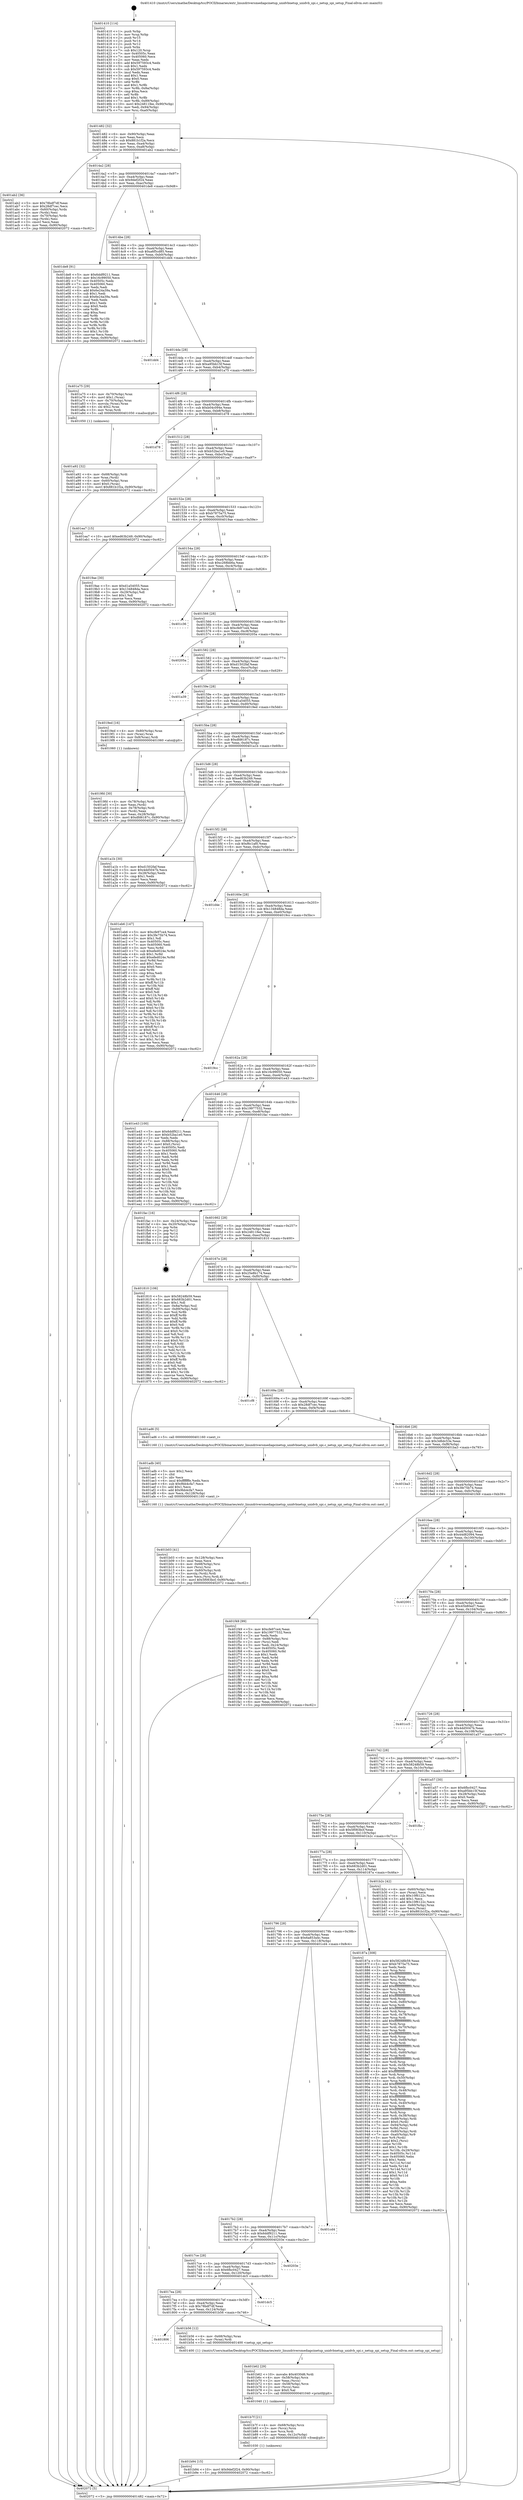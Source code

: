 digraph "0x401410" {
  label = "0x401410 (/mnt/c/Users/mathe/Desktop/tcc/POCII/binaries/extr_linuxdriversmediapcinetup_unidvbnetup_unidvb_spi.c_netup_spi_setup_Final-ollvm.out::main(0))"
  labelloc = "t"
  node[shape=record]

  Entry [label="",width=0.3,height=0.3,shape=circle,fillcolor=black,style=filled]
  "0x401482" [label="{
     0x401482 [32]\l
     | [instrs]\l
     &nbsp;&nbsp;0x401482 \<+6\>: mov -0x90(%rbp),%eax\l
     &nbsp;&nbsp;0x401488 \<+2\>: mov %eax,%ecx\l
     &nbsp;&nbsp;0x40148a \<+6\>: sub $0x881b1f2a,%ecx\l
     &nbsp;&nbsp;0x401490 \<+6\>: mov %eax,-0xa4(%rbp)\l
     &nbsp;&nbsp;0x401496 \<+6\>: mov %ecx,-0xa8(%rbp)\l
     &nbsp;&nbsp;0x40149c \<+6\>: je 0000000000401ab2 \<main+0x6a2\>\l
  }"]
  "0x401ab2" [label="{
     0x401ab2 [36]\l
     | [instrs]\l
     &nbsp;&nbsp;0x401ab2 \<+5\>: mov $0x78bdf7df,%eax\l
     &nbsp;&nbsp;0x401ab7 \<+5\>: mov $0x28df7cec,%ecx\l
     &nbsp;&nbsp;0x401abc \<+4\>: mov -0x60(%rbp),%rdx\l
     &nbsp;&nbsp;0x401ac0 \<+2\>: mov (%rdx),%esi\l
     &nbsp;&nbsp;0x401ac2 \<+4\>: mov -0x70(%rbp),%rdx\l
     &nbsp;&nbsp;0x401ac6 \<+2\>: cmp (%rdx),%esi\l
     &nbsp;&nbsp;0x401ac8 \<+3\>: cmovl %ecx,%eax\l
     &nbsp;&nbsp;0x401acb \<+6\>: mov %eax,-0x90(%rbp)\l
     &nbsp;&nbsp;0x401ad1 \<+5\>: jmp 0000000000402072 \<main+0xc62\>\l
  }"]
  "0x4014a2" [label="{
     0x4014a2 [28]\l
     | [instrs]\l
     &nbsp;&nbsp;0x4014a2 \<+5\>: jmp 00000000004014a7 \<main+0x97\>\l
     &nbsp;&nbsp;0x4014a7 \<+6\>: mov -0xa4(%rbp),%eax\l
     &nbsp;&nbsp;0x4014ad \<+5\>: sub $0x9def2f24,%eax\l
     &nbsp;&nbsp;0x4014b2 \<+6\>: mov %eax,-0xac(%rbp)\l
     &nbsp;&nbsp;0x4014b8 \<+6\>: je 0000000000401de8 \<main+0x9d8\>\l
  }"]
  Exit [label="",width=0.3,height=0.3,shape=circle,fillcolor=black,style=filled,peripheries=2]
  "0x401de8" [label="{
     0x401de8 [91]\l
     | [instrs]\l
     &nbsp;&nbsp;0x401de8 \<+5\>: mov $0x6ddf9211,%eax\l
     &nbsp;&nbsp;0x401ded \<+5\>: mov $0x16c99050,%ecx\l
     &nbsp;&nbsp;0x401df2 \<+7\>: mov 0x40505c,%edx\l
     &nbsp;&nbsp;0x401df9 \<+7\>: mov 0x405060,%esi\l
     &nbsp;&nbsp;0x401e00 \<+2\>: mov %edx,%edi\l
     &nbsp;&nbsp;0x401e02 \<+6\>: add $0x6e24a39a,%edi\l
     &nbsp;&nbsp;0x401e08 \<+3\>: sub $0x1,%edi\l
     &nbsp;&nbsp;0x401e0b \<+6\>: sub $0x6e24a39a,%edi\l
     &nbsp;&nbsp;0x401e11 \<+3\>: imul %edi,%edx\l
     &nbsp;&nbsp;0x401e14 \<+3\>: and $0x1,%edx\l
     &nbsp;&nbsp;0x401e17 \<+3\>: cmp $0x0,%edx\l
     &nbsp;&nbsp;0x401e1a \<+4\>: sete %r8b\l
     &nbsp;&nbsp;0x401e1e \<+3\>: cmp $0xa,%esi\l
     &nbsp;&nbsp;0x401e21 \<+4\>: setl %r9b\l
     &nbsp;&nbsp;0x401e25 \<+3\>: mov %r8b,%r10b\l
     &nbsp;&nbsp;0x401e28 \<+3\>: and %r9b,%r10b\l
     &nbsp;&nbsp;0x401e2b \<+3\>: xor %r9b,%r8b\l
     &nbsp;&nbsp;0x401e2e \<+3\>: or %r8b,%r10b\l
     &nbsp;&nbsp;0x401e31 \<+4\>: test $0x1,%r10b\l
     &nbsp;&nbsp;0x401e35 \<+3\>: cmovne %ecx,%eax\l
     &nbsp;&nbsp;0x401e38 \<+6\>: mov %eax,-0x90(%rbp)\l
     &nbsp;&nbsp;0x401e3e \<+5\>: jmp 0000000000402072 \<main+0xc62\>\l
  }"]
  "0x4014be" [label="{
     0x4014be [28]\l
     | [instrs]\l
     &nbsp;&nbsp;0x4014be \<+5\>: jmp 00000000004014c3 \<main+0xb3\>\l
     &nbsp;&nbsp;0x4014c3 \<+6\>: mov -0xa4(%rbp),%eax\l
     &nbsp;&nbsp;0x4014c9 \<+5\>: sub $0xa6f5cd85,%eax\l
     &nbsp;&nbsp;0x4014ce \<+6\>: mov %eax,-0xb0(%rbp)\l
     &nbsp;&nbsp;0x4014d4 \<+6\>: je 0000000000401dd4 \<main+0x9c4\>\l
  }"]
  "0x401b94" [label="{
     0x401b94 [15]\l
     | [instrs]\l
     &nbsp;&nbsp;0x401b94 \<+10\>: movl $0x9def2f24,-0x90(%rbp)\l
     &nbsp;&nbsp;0x401b9e \<+5\>: jmp 0000000000402072 \<main+0xc62\>\l
  }"]
  "0x401dd4" [label="{
     0x401dd4\l
  }", style=dashed]
  "0x4014da" [label="{
     0x4014da [28]\l
     | [instrs]\l
     &nbsp;&nbsp;0x4014da \<+5\>: jmp 00000000004014df \<main+0xcf\>\l
     &nbsp;&nbsp;0x4014df \<+6\>: mov -0xa4(%rbp),%eax\l
     &nbsp;&nbsp;0x4014e5 \<+5\>: sub $0xa95bb15f,%eax\l
     &nbsp;&nbsp;0x4014ea \<+6\>: mov %eax,-0xb4(%rbp)\l
     &nbsp;&nbsp;0x4014f0 \<+6\>: je 0000000000401a75 \<main+0x665\>\l
  }"]
  "0x401b7f" [label="{
     0x401b7f [21]\l
     | [instrs]\l
     &nbsp;&nbsp;0x401b7f \<+4\>: mov -0x68(%rbp),%rcx\l
     &nbsp;&nbsp;0x401b83 \<+3\>: mov (%rcx),%rcx\l
     &nbsp;&nbsp;0x401b86 \<+3\>: mov %rcx,%rdi\l
     &nbsp;&nbsp;0x401b89 \<+6\>: mov %eax,-0x12c(%rbp)\l
     &nbsp;&nbsp;0x401b8f \<+5\>: call 0000000000401030 \<free@plt\>\l
     | [calls]\l
     &nbsp;&nbsp;0x401030 \{1\} (unknown)\l
  }"]
  "0x401a75" [label="{
     0x401a75 [29]\l
     | [instrs]\l
     &nbsp;&nbsp;0x401a75 \<+4\>: mov -0x70(%rbp),%rax\l
     &nbsp;&nbsp;0x401a79 \<+6\>: movl $0x1,(%rax)\l
     &nbsp;&nbsp;0x401a7f \<+4\>: mov -0x70(%rbp),%rax\l
     &nbsp;&nbsp;0x401a83 \<+3\>: movslq (%rax),%rax\l
     &nbsp;&nbsp;0x401a86 \<+4\>: shl $0x2,%rax\l
     &nbsp;&nbsp;0x401a8a \<+3\>: mov %rax,%rdi\l
     &nbsp;&nbsp;0x401a8d \<+5\>: call 0000000000401050 \<malloc@plt\>\l
     | [calls]\l
     &nbsp;&nbsp;0x401050 \{1\} (unknown)\l
  }"]
  "0x4014f6" [label="{
     0x4014f6 [28]\l
     | [instrs]\l
     &nbsp;&nbsp;0x4014f6 \<+5\>: jmp 00000000004014fb \<main+0xeb\>\l
     &nbsp;&nbsp;0x4014fb \<+6\>: mov -0xa4(%rbp),%eax\l
     &nbsp;&nbsp;0x401501 \<+5\>: sub $0xb04c094e,%eax\l
     &nbsp;&nbsp;0x401506 \<+6\>: mov %eax,-0xb8(%rbp)\l
     &nbsp;&nbsp;0x40150c \<+6\>: je 0000000000401d78 \<main+0x968\>\l
  }"]
  "0x401b62" [label="{
     0x401b62 [29]\l
     | [instrs]\l
     &nbsp;&nbsp;0x401b62 \<+10\>: movabs $0x4030d6,%rdi\l
     &nbsp;&nbsp;0x401b6c \<+4\>: mov -0x58(%rbp),%rcx\l
     &nbsp;&nbsp;0x401b70 \<+2\>: mov %eax,(%rcx)\l
     &nbsp;&nbsp;0x401b72 \<+4\>: mov -0x58(%rbp),%rcx\l
     &nbsp;&nbsp;0x401b76 \<+2\>: mov (%rcx),%esi\l
     &nbsp;&nbsp;0x401b78 \<+2\>: mov $0x0,%al\l
     &nbsp;&nbsp;0x401b7a \<+5\>: call 0000000000401040 \<printf@plt\>\l
     | [calls]\l
     &nbsp;&nbsp;0x401040 \{1\} (unknown)\l
  }"]
  "0x401d78" [label="{
     0x401d78\l
  }", style=dashed]
  "0x401512" [label="{
     0x401512 [28]\l
     | [instrs]\l
     &nbsp;&nbsp;0x401512 \<+5\>: jmp 0000000000401517 \<main+0x107\>\l
     &nbsp;&nbsp;0x401517 \<+6\>: mov -0xa4(%rbp),%eax\l
     &nbsp;&nbsp;0x40151d \<+5\>: sub $0xb52ba1e0,%eax\l
     &nbsp;&nbsp;0x401522 \<+6\>: mov %eax,-0xbc(%rbp)\l
     &nbsp;&nbsp;0x401528 \<+6\>: je 0000000000401ea7 \<main+0xa97\>\l
  }"]
  "0x401806" [label="{
     0x401806\l
  }", style=dashed]
  "0x401ea7" [label="{
     0x401ea7 [15]\l
     | [instrs]\l
     &nbsp;&nbsp;0x401ea7 \<+10\>: movl $0xed63b249,-0x90(%rbp)\l
     &nbsp;&nbsp;0x401eb1 \<+5\>: jmp 0000000000402072 \<main+0xc62\>\l
  }"]
  "0x40152e" [label="{
     0x40152e [28]\l
     | [instrs]\l
     &nbsp;&nbsp;0x40152e \<+5\>: jmp 0000000000401533 \<main+0x123\>\l
     &nbsp;&nbsp;0x401533 \<+6\>: mov -0xa4(%rbp),%eax\l
     &nbsp;&nbsp;0x401539 \<+5\>: sub $0xb7875a75,%eax\l
     &nbsp;&nbsp;0x40153e \<+6\>: mov %eax,-0xc0(%rbp)\l
     &nbsp;&nbsp;0x401544 \<+6\>: je 00000000004019ae \<main+0x59e\>\l
  }"]
  "0x401b56" [label="{
     0x401b56 [12]\l
     | [instrs]\l
     &nbsp;&nbsp;0x401b56 \<+4\>: mov -0x68(%rbp),%rax\l
     &nbsp;&nbsp;0x401b5a \<+3\>: mov (%rax),%rdi\l
     &nbsp;&nbsp;0x401b5d \<+5\>: call 0000000000401400 \<netup_spi_setup\>\l
     | [calls]\l
     &nbsp;&nbsp;0x401400 \{1\} (/mnt/c/Users/mathe/Desktop/tcc/POCII/binaries/extr_linuxdriversmediapcinetup_unidvbnetup_unidvb_spi.c_netup_spi_setup_Final-ollvm.out::netup_spi_setup)\l
  }"]
  "0x4019ae" [label="{
     0x4019ae [30]\l
     | [instrs]\l
     &nbsp;&nbsp;0x4019ae \<+5\>: mov $0xd1a54055,%eax\l
     &nbsp;&nbsp;0x4019b3 \<+5\>: mov $0x134848da,%ecx\l
     &nbsp;&nbsp;0x4019b8 \<+3\>: mov -0x29(%rbp),%dl\l
     &nbsp;&nbsp;0x4019bb \<+3\>: test $0x1,%dl\l
     &nbsp;&nbsp;0x4019be \<+3\>: cmovne %ecx,%eax\l
     &nbsp;&nbsp;0x4019c1 \<+6\>: mov %eax,-0x90(%rbp)\l
     &nbsp;&nbsp;0x4019c7 \<+5\>: jmp 0000000000402072 \<main+0xc62\>\l
  }"]
  "0x40154a" [label="{
     0x40154a [28]\l
     | [instrs]\l
     &nbsp;&nbsp;0x40154a \<+5\>: jmp 000000000040154f \<main+0x13f\>\l
     &nbsp;&nbsp;0x40154f \<+6\>: mov -0xa4(%rbp),%eax\l
     &nbsp;&nbsp;0x401555 \<+5\>: sub $0xc268bb6a,%eax\l
     &nbsp;&nbsp;0x40155a \<+6\>: mov %eax,-0xc4(%rbp)\l
     &nbsp;&nbsp;0x401560 \<+6\>: je 0000000000401c36 \<main+0x826\>\l
  }"]
  "0x4017ea" [label="{
     0x4017ea [28]\l
     | [instrs]\l
     &nbsp;&nbsp;0x4017ea \<+5\>: jmp 00000000004017ef \<main+0x3df\>\l
     &nbsp;&nbsp;0x4017ef \<+6\>: mov -0xa4(%rbp),%eax\l
     &nbsp;&nbsp;0x4017f5 \<+5\>: sub $0x78bdf7df,%eax\l
     &nbsp;&nbsp;0x4017fa \<+6\>: mov %eax,-0x124(%rbp)\l
     &nbsp;&nbsp;0x401800 \<+6\>: je 0000000000401b56 \<main+0x746\>\l
  }"]
  "0x401c36" [label="{
     0x401c36\l
  }", style=dashed]
  "0x401566" [label="{
     0x401566 [28]\l
     | [instrs]\l
     &nbsp;&nbsp;0x401566 \<+5\>: jmp 000000000040156b \<main+0x15b\>\l
     &nbsp;&nbsp;0x40156b \<+6\>: mov -0xa4(%rbp),%eax\l
     &nbsp;&nbsp;0x401571 \<+5\>: sub $0xcfe97ce4,%eax\l
     &nbsp;&nbsp;0x401576 \<+6\>: mov %eax,-0xc8(%rbp)\l
     &nbsp;&nbsp;0x40157c \<+6\>: je 000000000040205a \<main+0xc4a\>\l
  }"]
  "0x401dc5" [label="{
     0x401dc5\l
  }", style=dashed]
  "0x40205a" [label="{
     0x40205a\l
  }", style=dashed]
  "0x401582" [label="{
     0x401582 [28]\l
     | [instrs]\l
     &nbsp;&nbsp;0x401582 \<+5\>: jmp 0000000000401587 \<main+0x177\>\l
     &nbsp;&nbsp;0x401587 \<+6\>: mov -0xa4(%rbp),%eax\l
     &nbsp;&nbsp;0x40158d \<+5\>: sub $0xd1502faf,%eax\l
     &nbsp;&nbsp;0x401592 \<+6\>: mov %eax,-0xcc(%rbp)\l
     &nbsp;&nbsp;0x401598 \<+6\>: je 0000000000401a39 \<main+0x629\>\l
  }"]
  "0x4017ce" [label="{
     0x4017ce [28]\l
     | [instrs]\l
     &nbsp;&nbsp;0x4017ce \<+5\>: jmp 00000000004017d3 \<main+0x3c3\>\l
     &nbsp;&nbsp;0x4017d3 \<+6\>: mov -0xa4(%rbp),%eax\l
     &nbsp;&nbsp;0x4017d9 \<+5\>: sub $0x6fbc0427,%eax\l
     &nbsp;&nbsp;0x4017de \<+6\>: mov %eax,-0x120(%rbp)\l
     &nbsp;&nbsp;0x4017e4 \<+6\>: je 0000000000401dc5 \<main+0x9b5\>\l
  }"]
  "0x401a39" [label="{
     0x401a39\l
  }", style=dashed]
  "0x40159e" [label="{
     0x40159e [28]\l
     | [instrs]\l
     &nbsp;&nbsp;0x40159e \<+5\>: jmp 00000000004015a3 \<main+0x193\>\l
     &nbsp;&nbsp;0x4015a3 \<+6\>: mov -0xa4(%rbp),%eax\l
     &nbsp;&nbsp;0x4015a9 \<+5\>: sub $0xd1a54055,%eax\l
     &nbsp;&nbsp;0x4015ae \<+6\>: mov %eax,-0xd0(%rbp)\l
     &nbsp;&nbsp;0x4015b4 \<+6\>: je 00000000004019ed \<main+0x5dd\>\l
  }"]
  "0x40203e" [label="{
     0x40203e\l
  }", style=dashed]
  "0x4019ed" [label="{
     0x4019ed [16]\l
     | [instrs]\l
     &nbsp;&nbsp;0x4019ed \<+4\>: mov -0x80(%rbp),%rax\l
     &nbsp;&nbsp;0x4019f1 \<+3\>: mov (%rax),%rax\l
     &nbsp;&nbsp;0x4019f4 \<+4\>: mov 0x8(%rax),%rdi\l
     &nbsp;&nbsp;0x4019f8 \<+5\>: call 0000000000401060 \<atoi@plt\>\l
     | [calls]\l
     &nbsp;&nbsp;0x401060 \{1\} (unknown)\l
  }"]
  "0x4015ba" [label="{
     0x4015ba [28]\l
     | [instrs]\l
     &nbsp;&nbsp;0x4015ba \<+5\>: jmp 00000000004015bf \<main+0x1af\>\l
     &nbsp;&nbsp;0x4015bf \<+6\>: mov -0xa4(%rbp),%eax\l
     &nbsp;&nbsp;0x4015c5 \<+5\>: sub $0xdfd6187c,%eax\l
     &nbsp;&nbsp;0x4015ca \<+6\>: mov %eax,-0xd4(%rbp)\l
     &nbsp;&nbsp;0x4015d0 \<+6\>: je 0000000000401a1b \<main+0x60b\>\l
  }"]
  "0x4017b2" [label="{
     0x4017b2 [28]\l
     | [instrs]\l
     &nbsp;&nbsp;0x4017b2 \<+5\>: jmp 00000000004017b7 \<main+0x3a7\>\l
     &nbsp;&nbsp;0x4017b7 \<+6\>: mov -0xa4(%rbp),%eax\l
     &nbsp;&nbsp;0x4017bd \<+5\>: sub $0x6ddf9211,%eax\l
     &nbsp;&nbsp;0x4017c2 \<+6\>: mov %eax,-0x11c(%rbp)\l
     &nbsp;&nbsp;0x4017c8 \<+6\>: je 000000000040203e \<main+0xc2e\>\l
  }"]
  "0x401a1b" [label="{
     0x401a1b [30]\l
     | [instrs]\l
     &nbsp;&nbsp;0x401a1b \<+5\>: mov $0xd1502faf,%eax\l
     &nbsp;&nbsp;0x401a20 \<+5\>: mov $0x4dd5047b,%ecx\l
     &nbsp;&nbsp;0x401a25 \<+3\>: mov -0x28(%rbp),%edx\l
     &nbsp;&nbsp;0x401a28 \<+3\>: cmp $0x1,%edx\l
     &nbsp;&nbsp;0x401a2b \<+3\>: cmovl %ecx,%eax\l
     &nbsp;&nbsp;0x401a2e \<+6\>: mov %eax,-0x90(%rbp)\l
     &nbsp;&nbsp;0x401a34 \<+5\>: jmp 0000000000402072 \<main+0xc62\>\l
  }"]
  "0x4015d6" [label="{
     0x4015d6 [28]\l
     | [instrs]\l
     &nbsp;&nbsp;0x4015d6 \<+5\>: jmp 00000000004015db \<main+0x1cb\>\l
     &nbsp;&nbsp;0x4015db \<+6\>: mov -0xa4(%rbp),%eax\l
     &nbsp;&nbsp;0x4015e1 \<+5\>: sub $0xed63b249,%eax\l
     &nbsp;&nbsp;0x4015e6 \<+6\>: mov %eax,-0xd8(%rbp)\l
     &nbsp;&nbsp;0x4015ec \<+6\>: je 0000000000401eb6 \<main+0xaa6\>\l
  }"]
  "0x401cd4" [label="{
     0x401cd4\l
  }", style=dashed]
  "0x401eb6" [label="{
     0x401eb6 [147]\l
     | [instrs]\l
     &nbsp;&nbsp;0x401eb6 \<+5\>: mov $0xcfe97ce4,%eax\l
     &nbsp;&nbsp;0x401ebb \<+5\>: mov $0x3fe75b74,%ecx\l
     &nbsp;&nbsp;0x401ec0 \<+2\>: mov $0x1,%dl\l
     &nbsp;&nbsp;0x401ec2 \<+7\>: mov 0x40505c,%esi\l
     &nbsp;&nbsp;0x401ec9 \<+7\>: mov 0x405060,%edi\l
     &nbsp;&nbsp;0x401ed0 \<+3\>: mov %esi,%r8d\l
     &nbsp;&nbsp;0x401ed3 \<+7\>: sub $0xefed024e,%r8d\l
     &nbsp;&nbsp;0x401eda \<+4\>: sub $0x1,%r8d\l
     &nbsp;&nbsp;0x401ede \<+7\>: add $0xefed024e,%r8d\l
     &nbsp;&nbsp;0x401ee5 \<+4\>: imul %r8d,%esi\l
     &nbsp;&nbsp;0x401ee9 \<+3\>: and $0x1,%esi\l
     &nbsp;&nbsp;0x401eec \<+3\>: cmp $0x0,%esi\l
     &nbsp;&nbsp;0x401eef \<+4\>: sete %r9b\l
     &nbsp;&nbsp;0x401ef3 \<+3\>: cmp $0xa,%edi\l
     &nbsp;&nbsp;0x401ef6 \<+4\>: setl %r10b\l
     &nbsp;&nbsp;0x401efa \<+3\>: mov %r9b,%r11b\l
     &nbsp;&nbsp;0x401efd \<+4\>: xor $0xff,%r11b\l
     &nbsp;&nbsp;0x401f01 \<+3\>: mov %r10b,%bl\l
     &nbsp;&nbsp;0x401f04 \<+3\>: xor $0xff,%bl\l
     &nbsp;&nbsp;0x401f07 \<+3\>: xor $0x0,%dl\l
     &nbsp;&nbsp;0x401f0a \<+3\>: mov %r11b,%r14b\l
     &nbsp;&nbsp;0x401f0d \<+4\>: and $0x0,%r14b\l
     &nbsp;&nbsp;0x401f11 \<+3\>: and %dl,%r9b\l
     &nbsp;&nbsp;0x401f14 \<+3\>: mov %bl,%r15b\l
     &nbsp;&nbsp;0x401f17 \<+4\>: and $0x0,%r15b\l
     &nbsp;&nbsp;0x401f1b \<+3\>: and %dl,%r10b\l
     &nbsp;&nbsp;0x401f1e \<+3\>: or %r9b,%r14b\l
     &nbsp;&nbsp;0x401f21 \<+3\>: or %r10b,%r15b\l
     &nbsp;&nbsp;0x401f24 \<+3\>: xor %r15b,%r14b\l
     &nbsp;&nbsp;0x401f27 \<+3\>: or %bl,%r11b\l
     &nbsp;&nbsp;0x401f2a \<+4\>: xor $0xff,%r11b\l
     &nbsp;&nbsp;0x401f2e \<+3\>: or $0x0,%dl\l
     &nbsp;&nbsp;0x401f31 \<+3\>: and %dl,%r11b\l
     &nbsp;&nbsp;0x401f34 \<+3\>: or %r11b,%r14b\l
     &nbsp;&nbsp;0x401f37 \<+4\>: test $0x1,%r14b\l
     &nbsp;&nbsp;0x401f3b \<+3\>: cmovne %ecx,%eax\l
     &nbsp;&nbsp;0x401f3e \<+6\>: mov %eax,-0x90(%rbp)\l
     &nbsp;&nbsp;0x401f44 \<+5\>: jmp 0000000000402072 \<main+0xc62\>\l
  }"]
  "0x4015f2" [label="{
     0x4015f2 [28]\l
     | [instrs]\l
     &nbsp;&nbsp;0x4015f2 \<+5\>: jmp 00000000004015f7 \<main+0x1e7\>\l
     &nbsp;&nbsp;0x4015f7 \<+6\>: mov -0xa4(%rbp),%eax\l
     &nbsp;&nbsp;0x4015fd \<+5\>: sub $0xf6c1af0,%eax\l
     &nbsp;&nbsp;0x401602 \<+6\>: mov %eax,-0xdc(%rbp)\l
     &nbsp;&nbsp;0x401608 \<+6\>: je 0000000000401d4e \<main+0x93e\>\l
  }"]
  "0x401b03" [label="{
     0x401b03 [41]\l
     | [instrs]\l
     &nbsp;&nbsp;0x401b03 \<+6\>: mov -0x128(%rbp),%ecx\l
     &nbsp;&nbsp;0x401b09 \<+3\>: imul %eax,%ecx\l
     &nbsp;&nbsp;0x401b0c \<+4\>: mov -0x68(%rbp),%rsi\l
     &nbsp;&nbsp;0x401b10 \<+3\>: mov (%rsi),%rsi\l
     &nbsp;&nbsp;0x401b13 \<+4\>: mov -0x60(%rbp),%rdi\l
     &nbsp;&nbsp;0x401b17 \<+3\>: movslq (%rdi),%rdi\l
     &nbsp;&nbsp;0x401b1a \<+3\>: mov %ecx,(%rsi,%rdi,4)\l
     &nbsp;&nbsp;0x401b1d \<+10\>: movl $0x5f083bcf,-0x90(%rbp)\l
     &nbsp;&nbsp;0x401b27 \<+5\>: jmp 0000000000402072 \<main+0xc62\>\l
  }"]
  "0x401d4e" [label="{
     0x401d4e\l
  }", style=dashed]
  "0x40160e" [label="{
     0x40160e [28]\l
     | [instrs]\l
     &nbsp;&nbsp;0x40160e \<+5\>: jmp 0000000000401613 \<main+0x203\>\l
     &nbsp;&nbsp;0x401613 \<+6\>: mov -0xa4(%rbp),%eax\l
     &nbsp;&nbsp;0x401619 \<+5\>: sub $0x134848da,%eax\l
     &nbsp;&nbsp;0x40161e \<+6\>: mov %eax,-0xe0(%rbp)\l
     &nbsp;&nbsp;0x401624 \<+6\>: je 00000000004019cc \<main+0x5bc\>\l
  }"]
  "0x401adb" [label="{
     0x401adb [40]\l
     | [instrs]\l
     &nbsp;&nbsp;0x401adb \<+5\>: mov $0x2,%ecx\l
     &nbsp;&nbsp;0x401ae0 \<+1\>: cltd\l
     &nbsp;&nbsp;0x401ae1 \<+2\>: idiv %ecx\l
     &nbsp;&nbsp;0x401ae3 \<+6\>: imul $0xfffffffe,%edx,%ecx\l
     &nbsp;&nbsp;0x401ae9 \<+6\>: sub $0x9bb4cfa7,%ecx\l
     &nbsp;&nbsp;0x401aef \<+3\>: add $0x1,%ecx\l
     &nbsp;&nbsp;0x401af2 \<+6\>: add $0x9bb4cfa7,%ecx\l
     &nbsp;&nbsp;0x401af8 \<+6\>: mov %ecx,-0x128(%rbp)\l
     &nbsp;&nbsp;0x401afe \<+5\>: call 0000000000401160 \<next_i\>\l
     | [calls]\l
     &nbsp;&nbsp;0x401160 \{1\} (/mnt/c/Users/mathe/Desktop/tcc/POCII/binaries/extr_linuxdriversmediapcinetup_unidvbnetup_unidvb_spi.c_netup_spi_setup_Final-ollvm.out::next_i)\l
  }"]
  "0x4019cc" [label="{
     0x4019cc\l
  }", style=dashed]
  "0x40162a" [label="{
     0x40162a [28]\l
     | [instrs]\l
     &nbsp;&nbsp;0x40162a \<+5\>: jmp 000000000040162f \<main+0x21f\>\l
     &nbsp;&nbsp;0x40162f \<+6\>: mov -0xa4(%rbp),%eax\l
     &nbsp;&nbsp;0x401635 \<+5\>: sub $0x16c99050,%eax\l
     &nbsp;&nbsp;0x40163a \<+6\>: mov %eax,-0xe4(%rbp)\l
     &nbsp;&nbsp;0x401640 \<+6\>: je 0000000000401e43 \<main+0xa33\>\l
  }"]
  "0x401a92" [label="{
     0x401a92 [32]\l
     | [instrs]\l
     &nbsp;&nbsp;0x401a92 \<+4\>: mov -0x68(%rbp),%rdi\l
     &nbsp;&nbsp;0x401a96 \<+3\>: mov %rax,(%rdi)\l
     &nbsp;&nbsp;0x401a99 \<+4\>: mov -0x60(%rbp),%rax\l
     &nbsp;&nbsp;0x401a9d \<+6\>: movl $0x0,(%rax)\l
     &nbsp;&nbsp;0x401aa3 \<+10\>: movl $0x881b1f2a,-0x90(%rbp)\l
     &nbsp;&nbsp;0x401aad \<+5\>: jmp 0000000000402072 \<main+0xc62\>\l
  }"]
  "0x401e43" [label="{
     0x401e43 [100]\l
     | [instrs]\l
     &nbsp;&nbsp;0x401e43 \<+5\>: mov $0x6ddf9211,%eax\l
     &nbsp;&nbsp;0x401e48 \<+5\>: mov $0xb52ba1e0,%ecx\l
     &nbsp;&nbsp;0x401e4d \<+2\>: xor %edx,%edx\l
     &nbsp;&nbsp;0x401e4f \<+7\>: mov -0x88(%rbp),%rsi\l
     &nbsp;&nbsp;0x401e56 \<+6\>: movl $0x0,(%rsi)\l
     &nbsp;&nbsp;0x401e5c \<+7\>: mov 0x40505c,%edi\l
     &nbsp;&nbsp;0x401e63 \<+8\>: mov 0x405060,%r8d\l
     &nbsp;&nbsp;0x401e6b \<+3\>: sub $0x1,%edx\l
     &nbsp;&nbsp;0x401e6e \<+3\>: mov %edi,%r9d\l
     &nbsp;&nbsp;0x401e71 \<+3\>: add %edx,%r9d\l
     &nbsp;&nbsp;0x401e74 \<+4\>: imul %r9d,%edi\l
     &nbsp;&nbsp;0x401e78 \<+3\>: and $0x1,%edi\l
     &nbsp;&nbsp;0x401e7b \<+3\>: cmp $0x0,%edi\l
     &nbsp;&nbsp;0x401e7e \<+4\>: sete %r10b\l
     &nbsp;&nbsp;0x401e82 \<+4\>: cmp $0xa,%r8d\l
     &nbsp;&nbsp;0x401e86 \<+4\>: setl %r11b\l
     &nbsp;&nbsp;0x401e8a \<+3\>: mov %r10b,%bl\l
     &nbsp;&nbsp;0x401e8d \<+3\>: and %r11b,%bl\l
     &nbsp;&nbsp;0x401e90 \<+3\>: xor %r11b,%r10b\l
     &nbsp;&nbsp;0x401e93 \<+3\>: or %r10b,%bl\l
     &nbsp;&nbsp;0x401e96 \<+3\>: test $0x1,%bl\l
     &nbsp;&nbsp;0x401e99 \<+3\>: cmovne %ecx,%eax\l
     &nbsp;&nbsp;0x401e9c \<+6\>: mov %eax,-0x90(%rbp)\l
     &nbsp;&nbsp;0x401ea2 \<+5\>: jmp 0000000000402072 \<main+0xc62\>\l
  }"]
  "0x401646" [label="{
     0x401646 [28]\l
     | [instrs]\l
     &nbsp;&nbsp;0x401646 \<+5\>: jmp 000000000040164b \<main+0x23b\>\l
     &nbsp;&nbsp;0x40164b \<+6\>: mov -0xa4(%rbp),%eax\l
     &nbsp;&nbsp;0x401651 \<+5\>: sub $0x19977532,%eax\l
     &nbsp;&nbsp;0x401656 \<+6\>: mov %eax,-0xe8(%rbp)\l
     &nbsp;&nbsp;0x40165c \<+6\>: je 0000000000401fac \<main+0xb9c\>\l
  }"]
  "0x4019fd" [label="{
     0x4019fd [30]\l
     | [instrs]\l
     &nbsp;&nbsp;0x4019fd \<+4\>: mov -0x78(%rbp),%rdi\l
     &nbsp;&nbsp;0x401a01 \<+2\>: mov %eax,(%rdi)\l
     &nbsp;&nbsp;0x401a03 \<+4\>: mov -0x78(%rbp),%rdi\l
     &nbsp;&nbsp;0x401a07 \<+2\>: mov (%rdi),%eax\l
     &nbsp;&nbsp;0x401a09 \<+3\>: mov %eax,-0x28(%rbp)\l
     &nbsp;&nbsp;0x401a0c \<+10\>: movl $0xdfd6187c,-0x90(%rbp)\l
     &nbsp;&nbsp;0x401a16 \<+5\>: jmp 0000000000402072 \<main+0xc62\>\l
  }"]
  "0x401fac" [label="{
     0x401fac [16]\l
     | [instrs]\l
     &nbsp;&nbsp;0x401fac \<+3\>: mov -0x24(%rbp),%eax\l
     &nbsp;&nbsp;0x401faf \<+4\>: lea -0x20(%rbp),%rsp\l
     &nbsp;&nbsp;0x401fb3 \<+1\>: pop %rbx\l
     &nbsp;&nbsp;0x401fb4 \<+2\>: pop %r12\l
     &nbsp;&nbsp;0x401fb6 \<+2\>: pop %r14\l
     &nbsp;&nbsp;0x401fb8 \<+2\>: pop %r15\l
     &nbsp;&nbsp;0x401fba \<+1\>: pop %rbp\l
     &nbsp;&nbsp;0x401fbb \<+1\>: ret\l
  }"]
  "0x401662" [label="{
     0x401662 [28]\l
     | [instrs]\l
     &nbsp;&nbsp;0x401662 \<+5\>: jmp 0000000000401667 \<main+0x257\>\l
     &nbsp;&nbsp;0x401667 \<+6\>: mov -0xa4(%rbp),%eax\l
     &nbsp;&nbsp;0x40166d \<+5\>: sub $0x24811fee,%eax\l
     &nbsp;&nbsp;0x401672 \<+6\>: mov %eax,-0xec(%rbp)\l
     &nbsp;&nbsp;0x401678 \<+6\>: je 0000000000401810 \<main+0x400\>\l
  }"]
  "0x401796" [label="{
     0x401796 [28]\l
     | [instrs]\l
     &nbsp;&nbsp;0x401796 \<+5\>: jmp 000000000040179b \<main+0x38b\>\l
     &nbsp;&nbsp;0x40179b \<+6\>: mov -0xa4(%rbp),%eax\l
     &nbsp;&nbsp;0x4017a1 \<+5\>: sub $0x6a853a4c,%eax\l
     &nbsp;&nbsp;0x4017a6 \<+6\>: mov %eax,-0x118(%rbp)\l
     &nbsp;&nbsp;0x4017ac \<+6\>: je 0000000000401cd4 \<main+0x8c4\>\l
  }"]
  "0x401810" [label="{
     0x401810 [106]\l
     | [instrs]\l
     &nbsp;&nbsp;0x401810 \<+5\>: mov $0x58248b59,%eax\l
     &nbsp;&nbsp;0x401815 \<+5\>: mov $0x683b2d01,%ecx\l
     &nbsp;&nbsp;0x40181a \<+2\>: mov $0x1,%dl\l
     &nbsp;&nbsp;0x40181c \<+7\>: mov -0x8a(%rbp),%sil\l
     &nbsp;&nbsp;0x401823 \<+7\>: mov -0x89(%rbp),%dil\l
     &nbsp;&nbsp;0x40182a \<+3\>: mov %sil,%r8b\l
     &nbsp;&nbsp;0x40182d \<+4\>: xor $0xff,%r8b\l
     &nbsp;&nbsp;0x401831 \<+3\>: mov %dil,%r9b\l
     &nbsp;&nbsp;0x401834 \<+4\>: xor $0xff,%r9b\l
     &nbsp;&nbsp;0x401838 \<+3\>: xor $0x0,%dl\l
     &nbsp;&nbsp;0x40183b \<+3\>: mov %r8b,%r10b\l
     &nbsp;&nbsp;0x40183e \<+4\>: and $0x0,%r10b\l
     &nbsp;&nbsp;0x401842 \<+3\>: and %dl,%sil\l
     &nbsp;&nbsp;0x401845 \<+3\>: mov %r9b,%r11b\l
     &nbsp;&nbsp;0x401848 \<+4\>: and $0x0,%r11b\l
     &nbsp;&nbsp;0x40184c \<+3\>: and %dl,%dil\l
     &nbsp;&nbsp;0x40184f \<+3\>: or %sil,%r10b\l
     &nbsp;&nbsp;0x401852 \<+3\>: or %dil,%r11b\l
     &nbsp;&nbsp;0x401855 \<+3\>: xor %r11b,%r10b\l
     &nbsp;&nbsp;0x401858 \<+3\>: or %r9b,%r8b\l
     &nbsp;&nbsp;0x40185b \<+4\>: xor $0xff,%r8b\l
     &nbsp;&nbsp;0x40185f \<+3\>: or $0x0,%dl\l
     &nbsp;&nbsp;0x401862 \<+3\>: and %dl,%r8b\l
     &nbsp;&nbsp;0x401865 \<+3\>: or %r8b,%r10b\l
     &nbsp;&nbsp;0x401868 \<+4\>: test $0x1,%r10b\l
     &nbsp;&nbsp;0x40186c \<+3\>: cmovne %ecx,%eax\l
     &nbsp;&nbsp;0x40186f \<+6\>: mov %eax,-0x90(%rbp)\l
     &nbsp;&nbsp;0x401875 \<+5\>: jmp 0000000000402072 \<main+0xc62\>\l
  }"]
  "0x40167e" [label="{
     0x40167e [28]\l
     | [instrs]\l
     &nbsp;&nbsp;0x40167e \<+5\>: jmp 0000000000401683 \<main+0x273\>\l
     &nbsp;&nbsp;0x401683 \<+6\>: mov -0xa4(%rbp),%eax\l
     &nbsp;&nbsp;0x401689 \<+5\>: sub $0x25e8b174,%eax\l
     &nbsp;&nbsp;0x40168e \<+6\>: mov %eax,-0xf0(%rbp)\l
     &nbsp;&nbsp;0x401694 \<+6\>: je 0000000000401cf8 \<main+0x8e8\>\l
  }"]
  "0x402072" [label="{
     0x402072 [5]\l
     | [instrs]\l
     &nbsp;&nbsp;0x402072 \<+5\>: jmp 0000000000401482 \<main+0x72\>\l
  }"]
  "0x401410" [label="{
     0x401410 [114]\l
     | [instrs]\l
     &nbsp;&nbsp;0x401410 \<+1\>: push %rbp\l
     &nbsp;&nbsp;0x401411 \<+3\>: mov %rsp,%rbp\l
     &nbsp;&nbsp;0x401414 \<+2\>: push %r15\l
     &nbsp;&nbsp;0x401416 \<+2\>: push %r14\l
     &nbsp;&nbsp;0x401418 \<+2\>: push %r12\l
     &nbsp;&nbsp;0x40141a \<+1\>: push %rbx\l
     &nbsp;&nbsp;0x40141b \<+7\>: sub $0x120,%rsp\l
     &nbsp;&nbsp;0x401422 \<+7\>: mov 0x40505c,%eax\l
     &nbsp;&nbsp;0x401429 \<+7\>: mov 0x405060,%ecx\l
     &nbsp;&nbsp;0x401430 \<+2\>: mov %eax,%edx\l
     &nbsp;&nbsp;0x401432 \<+6\>: add $0x597593c4,%edx\l
     &nbsp;&nbsp;0x401438 \<+3\>: sub $0x1,%edx\l
     &nbsp;&nbsp;0x40143b \<+6\>: sub $0x597593c4,%edx\l
     &nbsp;&nbsp;0x401441 \<+3\>: imul %edx,%eax\l
     &nbsp;&nbsp;0x401444 \<+3\>: and $0x1,%eax\l
     &nbsp;&nbsp;0x401447 \<+3\>: cmp $0x0,%eax\l
     &nbsp;&nbsp;0x40144a \<+4\>: sete %r8b\l
     &nbsp;&nbsp;0x40144e \<+4\>: and $0x1,%r8b\l
     &nbsp;&nbsp;0x401452 \<+7\>: mov %r8b,-0x8a(%rbp)\l
     &nbsp;&nbsp;0x401459 \<+3\>: cmp $0xa,%ecx\l
     &nbsp;&nbsp;0x40145c \<+4\>: setl %r8b\l
     &nbsp;&nbsp;0x401460 \<+4\>: and $0x1,%r8b\l
     &nbsp;&nbsp;0x401464 \<+7\>: mov %r8b,-0x89(%rbp)\l
     &nbsp;&nbsp;0x40146b \<+10\>: movl $0x24811fee,-0x90(%rbp)\l
     &nbsp;&nbsp;0x401475 \<+6\>: mov %edi,-0x94(%rbp)\l
     &nbsp;&nbsp;0x40147b \<+7\>: mov %rsi,-0xa0(%rbp)\l
  }"]
  "0x40187a" [label="{
     0x40187a [308]\l
     | [instrs]\l
     &nbsp;&nbsp;0x40187a \<+5\>: mov $0x58248b59,%eax\l
     &nbsp;&nbsp;0x40187f \<+5\>: mov $0xb7875a75,%ecx\l
     &nbsp;&nbsp;0x401884 \<+2\>: xor %edx,%edx\l
     &nbsp;&nbsp;0x401886 \<+3\>: mov %rsp,%rsi\l
     &nbsp;&nbsp;0x401889 \<+4\>: add $0xfffffffffffffff0,%rsi\l
     &nbsp;&nbsp;0x40188d \<+3\>: mov %rsi,%rsp\l
     &nbsp;&nbsp;0x401890 \<+7\>: mov %rsi,-0x88(%rbp)\l
     &nbsp;&nbsp;0x401897 \<+3\>: mov %rsp,%rsi\l
     &nbsp;&nbsp;0x40189a \<+4\>: add $0xfffffffffffffff0,%rsi\l
     &nbsp;&nbsp;0x40189e \<+3\>: mov %rsi,%rsp\l
     &nbsp;&nbsp;0x4018a1 \<+3\>: mov %rsp,%rdi\l
     &nbsp;&nbsp;0x4018a4 \<+4\>: add $0xfffffffffffffff0,%rdi\l
     &nbsp;&nbsp;0x4018a8 \<+3\>: mov %rdi,%rsp\l
     &nbsp;&nbsp;0x4018ab \<+4\>: mov %rdi,-0x80(%rbp)\l
     &nbsp;&nbsp;0x4018af \<+3\>: mov %rsp,%rdi\l
     &nbsp;&nbsp;0x4018b2 \<+4\>: add $0xfffffffffffffff0,%rdi\l
     &nbsp;&nbsp;0x4018b6 \<+3\>: mov %rdi,%rsp\l
     &nbsp;&nbsp;0x4018b9 \<+4\>: mov %rdi,-0x78(%rbp)\l
     &nbsp;&nbsp;0x4018bd \<+3\>: mov %rsp,%rdi\l
     &nbsp;&nbsp;0x4018c0 \<+4\>: add $0xfffffffffffffff0,%rdi\l
     &nbsp;&nbsp;0x4018c4 \<+3\>: mov %rdi,%rsp\l
     &nbsp;&nbsp;0x4018c7 \<+4\>: mov %rdi,-0x70(%rbp)\l
     &nbsp;&nbsp;0x4018cb \<+3\>: mov %rsp,%rdi\l
     &nbsp;&nbsp;0x4018ce \<+4\>: add $0xfffffffffffffff0,%rdi\l
     &nbsp;&nbsp;0x4018d2 \<+3\>: mov %rdi,%rsp\l
     &nbsp;&nbsp;0x4018d5 \<+4\>: mov %rdi,-0x68(%rbp)\l
     &nbsp;&nbsp;0x4018d9 \<+3\>: mov %rsp,%rdi\l
     &nbsp;&nbsp;0x4018dc \<+4\>: add $0xfffffffffffffff0,%rdi\l
     &nbsp;&nbsp;0x4018e0 \<+3\>: mov %rdi,%rsp\l
     &nbsp;&nbsp;0x4018e3 \<+4\>: mov %rdi,-0x60(%rbp)\l
     &nbsp;&nbsp;0x4018e7 \<+3\>: mov %rsp,%rdi\l
     &nbsp;&nbsp;0x4018ea \<+4\>: add $0xfffffffffffffff0,%rdi\l
     &nbsp;&nbsp;0x4018ee \<+3\>: mov %rdi,%rsp\l
     &nbsp;&nbsp;0x4018f1 \<+4\>: mov %rdi,-0x58(%rbp)\l
     &nbsp;&nbsp;0x4018f5 \<+3\>: mov %rsp,%rdi\l
     &nbsp;&nbsp;0x4018f8 \<+4\>: add $0xfffffffffffffff0,%rdi\l
     &nbsp;&nbsp;0x4018fc \<+3\>: mov %rdi,%rsp\l
     &nbsp;&nbsp;0x4018ff \<+4\>: mov %rdi,-0x50(%rbp)\l
     &nbsp;&nbsp;0x401903 \<+3\>: mov %rsp,%rdi\l
     &nbsp;&nbsp;0x401906 \<+4\>: add $0xfffffffffffffff0,%rdi\l
     &nbsp;&nbsp;0x40190a \<+3\>: mov %rdi,%rsp\l
     &nbsp;&nbsp;0x40190d \<+4\>: mov %rdi,-0x48(%rbp)\l
     &nbsp;&nbsp;0x401911 \<+3\>: mov %rsp,%rdi\l
     &nbsp;&nbsp;0x401914 \<+4\>: add $0xfffffffffffffff0,%rdi\l
     &nbsp;&nbsp;0x401918 \<+3\>: mov %rdi,%rsp\l
     &nbsp;&nbsp;0x40191b \<+4\>: mov %rdi,-0x40(%rbp)\l
     &nbsp;&nbsp;0x40191f \<+3\>: mov %rsp,%rdi\l
     &nbsp;&nbsp;0x401922 \<+4\>: add $0xfffffffffffffff0,%rdi\l
     &nbsp;&nbsp;0x401926 \<+3\>: mov %rdi,%rsp\l
     &nbsp;&nbsp;0x401929 \<+4\>: mov %rdi,-0x38(%rbp)\l
     &nbsp;&nbsp;0x40192d \<+7\>: mov -0x88(%rbp),%rdi\l
     &nbsp;&nbsp;0x401934 \<+6\>: movl $0x0,(%rdi)\l
     &nbsp;&nbsp;0x40193a \<+7\>: mov -0x94(%rbp),%r8d\l
     &nbsp;&nbsp;0x401941 \<+3\>: mov %r8d,(%rsi)\l
     &nbsp;&nbsp;0x401944 \<+4\>: mov -0x80(%rbp),%rdi\l
     &nbsp;&nbsp;0x401948 \<+7\>: mov -0xa0(%rbp),%r9\l
     &nbsp;&nbsp;0x40194f \<+3\>: mov %r9,(%rdi)\l
     &nbsp;&nbsp;0x401952 \<+3\>: cmpl $0x2,(%rsi)\l
     &nbsp;&nbsp;0x401955 \<+4\>: setne %r10b\l
     &nbsp;&nbsp;0x401959 \<+4\>: and $0x1,%r10b\l
     &nbsp;&nbsp;0x40195d \<+4\>: mov %r10b,-0x29(%rbp)\l
     &nbsp;&nbsp;0x401961 \<+8\>: mov 0x40505c,%r11d\l
     &nbsp;&nbsp;0x401969 \<+7\>: mov 0x405060,%ebx\l
     &nbsp;&nbsp;0x401970 \<+3\>: sub $0x1,%edx\l
     &nbsp;&nbsp;0x401973 \<+3\>: mov %r11d,%r14d\l
     &nbsp;&nbsp;0x401976 \<+3\>: add %edx,%r14d\l
     &nbsp;&nbsp;0x401979 \<+4\>: imul %r14d,%r11d\l
     &nbsp;&nbsp;0x40197d \<+4\>: and $0x1,%r11d\l
     &nbsp;&nbsp;0x401981 \<+4\>: cmp $0x0,%r11d\l
     &nbsp;&nbsp;0x401985 \<+4\>: sete %r10b\l
     &nbsp;&nbsp;0x401989 \<+3\>: cmp $0xa,%ebx\l
     &nbsp;&nbsp;0x40198c \<+4\>: setl %r15b\l
     &nbsp;&nbsp;0x401990 \<+3\>: mov %r10b,%r12b\l
     &nbsp;&nbsp;0x401993 \<+3\>: and %r15b,%r12b\l
     &nbsp;&nbsp;0x401996 \<+3\>: xor %r15b,%r10b\l
     &nbsp;&nbsp;0x401999 \<+3\>: or %r10b,%r12b\l
     &nbsp;&nbsp;0x40199c \<+4\>: test $0x1,%r12b\l
     &nbsp;&nbsp;0x4019a0 \<+3\>: cmovne %ecx,%eax\l
     &nbsp;&nbsp;0x4019a3 \<+6\>: mov %eax,-0x90(%rbp)\l
     &nbsp;&nbsp;0x4019a9 \<+5\>: jmp 0000000000402072 \<main+0xc62\>\l
  }"]
  "0x401cf8" [label="{
     0x401cf8\l
  }", style=dashed]
  "0x40169a" [label="{
     0x40169a [28]\l
     | [instrs]\l
     &nbsp;&nbsp;0x40169a \<+5\>: jmp 000000000040169f \<main+0x28f\>\l
     &nbsp;&nbsp;0x40169f \<+6\>: mov -0xa4(%rbp),%eax\l
     &nbsp;&nbsp;0x4016a5 \<+5\>: sub $0x28df7cec,%eax\l
     &nbsp;&nbsp;0x4016aa \<+6\>: mov %eax,-0xf4(%rbp)\l
     &nbsp;&nbsp;0x4016b0 \<+6\>: je 0000000000401ad6 \<main+0x6c6\>\l
  }"]
  "0x40177a" [label="{
     0x40177a [28]\l
     | [instrs]\l
     &nbsp;&nbsp;0x40177a \<+5\>: jmp 000000000040177f \<main+0x36f\>\l
     &nbsp;&nbsp;0x40177f \<+6\>: mov -0xa4(%rbp),%eax\l
     &nbsp;&nbsp;0x401785 \<+5\>: sub $0x683b2d01,%eax\l
     &nbsp;&nbsp;0x40178a \<+6\>: mov %eax,-0x114(%rbp)\l
     &nbsp;&nbsp;0x401790 \<+6\>: je 000000000040187a \<main+0x46a\>\l
  }"]
  "0x401ad6" [label="{
     0x401ad6 [5]\l
     | [instrs]\l
     &nbsp;&nbsp;0x401ad6 \<+5\>: call 0000000000401160 \<next_i\>\l
     | [calls]\l
     &nbsp;&nbsp;0x401160 \{1\} (/mnt/c/Users/mathe/Desktop/tcc/POCII/binaries/extr_linuxdriversmediapcinetup_unidvbnetup_unidvb_spi.c_netup_spi_setup_Final-ollvm.out::next_i)\l
  }"]
  "0x4016b6" [label="{
     0x4016b6 [28]\l
     | [instrs]\l
     &nbsp;&nbsp;0x4016b6 \<+5\>: jmp 00000000004016bb \<main+0x2ab\>\l
     &nbsp;&nbsp;0x4016bb \<+6\>: mov -0xa4(%rbp),%eax\l
     &nbsp;&nbsp;0x4016c1 \<+5\>: sub $0x3d6dc53e,%eax\l
     &nbsp;&nbsp;0x4016c6 \<+6\>: mov %eax,-0xf8(%rbp)\l
     &nbsp;&nbsp;0x4016cc \<+6\>: je 0000000000401ba3 \<main+0x793\>\l
  }"]
  "0x401b2c" [label="{
     0x401b2c [42]\l
     | [instrs]\l
     &nbsp;&nbsp;0x401b2c \<+4\>: mov -0x60(%rbp),%rax\l
     &nbsp;&nbsp;0x401b30 \<+2\>: mov (%rax),%ecx\l
     &nbsp;&nbsp;0x401b32 \<+6\>: sub $0x10f6122c,%ecx\l
     &nbsp;&nbsp;0x401b38 \<+3\>: add $0x1,%ecx\l
     &nbsp;&nbsp;0x401b3b \<+6\>: add $0x10f6122c,%ecx\l
     &nbsp;&nbsp;0x401b41 \<+4\>: mov -0x60(%rbp),%rax\l
     &nbsp;&nbsp;0x401b45 \<+2\>: mov %ecx,(%rax)\l
     &nbsp;&nbsp;0x401b47 \<+10\>: movl $0x881b1f2a,-0x90(%rbp)\l
     &nbsp;&nbsp;0x401b51 \<+5\>: jmp 0000000000402072 \<main+0xc62\>\l
  }"]
  "0x401ba3" [label="{
     0x401ba3\l
  }", style=dashed]
  "0x4016d2" [label="{
     0x4016d2 [28]\l
     | [instrs]\l
     &nbsp;&nbsp;0x4016d2 \<+5\>: jmp 00000000004016d7 \<main+0x2c7\>\l
     &nbsp;&nbsp;0x4016d7 \<+6\>: mov -0xa4(%rbp),%eax\l
     &nbsp;&nbsp;0x4016dd \<+5\>: sub $0x3fe75b74,%eax\l
     &nbsp;&nbsp;0x4016e2 \<+6\>: mov %eax,-0xfc(%rbp)\l
     &nbsp;&nbsp;0x4016e8 \<+6\>: je 0000000000401f49 \<main+0xb39\>\l
  }"]
  "0x40175e" [label="{
     0x40175e [28]\l
     | [instrs]\l
     &nbsp;&nbsp;0x40175e \<+5\>: jmp 0000000000401763 \<main+0x353\>\l
     &nbsp;&nbsp;0x401763 \<+6\>: mov -0xa4(%rbp),%eax\l
     &nbsp;&nbsp;0x401769 \<+5\>: sub $0x5f083bcf,%eax\l
     &nbsp;&nbsp;0x40176e \<+6\>: mov %eax,-0x110(%rbp)\l
     &nbsp;&nbsp;0x401774 \<+6\>: je 0000000000401b2c \<main+0x71c\>\l
  }"]
  "0x401f49" [label="{
     0x401f49 [99]\l
     | [instrs]\l
     &nbsp;&nbsp;0x401f49 \<+5\>: mov $0xcfe97ce4,%eax\l
     &nbsp;&nbsp;0x401f4e \<+5\>: mov $0x19977532,%ecx\l
     &nbsp;&nbsp;0x401f53 \<+2\>: xor %edx,%edx\l
     &nbsp;&nbsp;0x401f55 \<+7\>: mov -0x88(%rbp),%rsi\l
     &nbsp;&nbsp;0x401f5c \<+2\>: mov (%rsi),%edi\l
     &nbsp;&nbsp;0x401f5e \<+3\>: mov %edi,-0x24(%rbp)\l
     &nbsp;&nbsp;0x401f61 \<+7\>: mov 0x40505c,%edi\l
     &nbsp;&nbsp;0x401f68 \<+8\>: mov 0x405060,%r8d\l
     &nbsp;&nbsp;0x401f70 \<+3\>: sub $0x1,%edx\l
     &nbsp;&nbsp;0x401f73 \<+3\>: mov %edi,%r9d\l
     &nbsp;&nbsp;0x401f76 \<+3\>: add %edx,%r9d\l
     &nbsp;&nbsp;0x401f79 \<+4\>: imul %r9d,%edi\l
     &nbsp;&nbsp;0x401f7d \<+3\>: and $0x1,%edi\l
     &nbsp;&nbsp;0x401f80 \<+3\>: cmp $0x0,%edi\l
     &nbsp;&nbsp;0x401f83 \<+4\>: sete %r10b\l
     &nbsp;&nbsp;0x401f87 \<+4\>: cmp $0xa,%r8d\l
     &nbsp;&nbsp;0x401f8b \<+4\>: setl %r11b\l
     &nbsp;&nbsp;0x401f8f \<+3\>: mov %r10b,%bl\l
     &nbsp;&nbsp;0x401f92 \<+3\>: and %r11b,%bl\l
     &nbsp;&nbsp;0x401f95 \<+3\>: xor %r11b,%r10b\l
     &nbsp;&nbsp;0x401f98 \<+3\>: or %r10b,%bl\l
     &nbsp;&nbsp;0x401f9b \<+3\>: test $0x1,%bl\l
     &nbsp;&nbsp;0x401f9e \<+3\>: cmovne %ecx,%eax\l
     &nbsp;&nbsp;0x401fa1 \<+6\>: mov %eax,-0x90(%rbp)\l
     &nbsp;&nbsp;0x401fa7 \<+5\>: jmp 0000000000402072 \<main+0xc62\>\l
  }"]
  "0x4016ee" [label="{
     0x4016ee [28]\l
     | [instrs]\l
     &nbsp;&nbsp;0x4016ee \<+5\>: jmp 00000000004016f3 \<main+0x2e3\>\l
     &nbsp;&nbsp;0x4016f3 \<+6\>: mov -0xa4(%rbp),%eax\l
     &nbsp;&nbsp;0x4016f9 \<+5\>: sub $0x44d82094,%eax\l
     &nbsp;&nbsp;0x4016fe \<+6\>: mov %eax,-0x100(%rbp)\l
     &nbsp;&nbsp;0x401704 \<+6\>: je 0000000000402001 \<main+0xbf1\>\l
  }"]
  "0x401fbc" [label="{
     0x401fbc\l
  }", style=dashed]
  "0x402001" [label="{
     0x402001\l
  }", style=dashed]
  "0x40170a" [label="{
     0x40170a [28]\l
     | [instrs]\l
     &nbsp;&nbsp;0x40170a \<+5\>: jmp 000000000040170f \<main+0x2ff\>\l
     &nbsp;&nbsp;0x40170f \<+6\>: mov -0xa4(%rbp),%eax\l
     &nbsp;&nbsp;0x401715 \<+5\>: sub $0x45b80ed7,%eax\l
     &nbsp;&nbsp;0x40171a \<+6\>: mov %eax,-0x104(%rbp)\l
     &nbsp;&nbsp;0x401720 \<+6\>: je 0000000000401cc5 \<main+0x8b5\>\l
  }"]
  "0x401742" [label="{
     0x401742 [28]\l
     | [instrs]\l
     &nbsp;&nbsp;0x401742 \<+5\>: jmp 0000000000401747 \<main+0x337\>\l
     &nbsp;&nbsp;0x401747 \<+6\>: mov -0xa4(%rbp),%eax\l
     &nbsp;&nbsp;0x40174d \<+5\>: sub $0x58248b59,%eax\l
     &nbsp;&nbsp;0x401752 \<+6\>: mov %eax,-0x10c(%rbp)\l
     &nbsp;&nbsp;0x401758 \<+6\>: je 0000000000401fbc \<main+0xbac\>\l
  }"]
  "0x401cc5" [label="{
     0x401cc5\l
  }", style=dashed]
  "0x401726" [label="{
     0x401726 [28]\l
     | [instrs]\l
     &nbsp;&nbsp;0x401726 \<+5\>: jmp 000000000040172b \<main+0x31b\>\l
     &nbsp;&nbsp;0x40172b \<+6\>: mov -0xa4(%rbp),%eax\l
     &nbsp;&nbsp;0x401731 \<+5\>: sub $0x4dd5047b,%eax\l
     &nbsp;&nbsp;0x401736 \<+6\>: mov %eax,-0x108(%rbp)\l
     &nbsp;&nbsp;0x40173c \<+6\>: je 0000000000401a57 \<main+0x647\>\l
  }"]
  "0x401a57" [label="{
     0x401a57 [30]\l
     | [instrs]\l
     &nbsp;&nbsp;0x401a57 \<+5\>: mov $0x6fbc0427,%eax\l
     &nbsp;&nbsp;0x401a5c \<+5\>: mov $0xa95bb15f,%ecx\l
     &nbsp;&nbsp;0x401a61 \<+3\>: mov -0x28(%rbp),%edx\l
     &nbsp;&nbsp;0x401a64 \<+3\>: cmp $0x0,%edx\l
     &nbsp;&nbsp;0x401a67 \<+3\>: cmove %ecx,%eax\l
     &nbsp;&nbsp;0x401a6a \<+6\>: mov %eax,-0x90(%rbp)\l
     &nbsp;&nbsp;0x401a70 \<+5\>: jmp 0000000000402072 \<main+0xc62\>\l
  }"]
  Entry -> "0x401410" [label=" 1"]
  "0x401482" -> "0x401ab2" [label=" 2"]
  "0x401482" -> "0x4014a2" [label=" 16"]
  "0x401fac" -> Exit [label=" 1"]
  "0x4014a2" -> "0x401de8" [label=" 1"]
  "0x4014a2" -> "0x4014be" [label=" 15"]
  "0x401f49" -> "0x402072" [label=" 1"]
  "0x4014be" -> "0x401dd4" [label=" 0"]
  "0x4014be" -> "0x4014da" [label=" 15"]
  "0x401eb6" -> "0x402072" [label=" 1"]
  "0x4014da" -> "0x401a75" [label=" 1"]
  "0x4014da" -> "0x4014f6" [label=" 14"]
  "0x401ea7" -> "0x402072" [label=" 1"]
  "0x4014f6" -> "0x401d78" [label=" 0"]
  "0x4014f6" -> "0x401512" [label=" 14"]
  "0x401e43" -> "0x402072" [label=" 1"]
  "0x401512" -> "0x401ea7" [label=" 1"]
  "0x401512" -> "0x40152e" [label=" 13"]
  "0x401de8" -> "0x402072" [label=" 1"]
  "0x40152e" -> "0x4019ae" [label=" 1"]
  "0x40152e" -> "0x40154a" [label=" 12"]
  "0x401b94" -> "0x402072" [label=" 1"]
  "0x40154a" -> "0x401c36" [label=" 0"]
  "0x40154a" -> "0x401566" [label=" 12"]
  "0x401b62" -> "0x401b7f" [label=" 1"]
  "0x401566" -> "0x40205a" [label=" 0"]
  "0x401566" -> "0x401582" [label=" 12"]
  "0x401b56" -> "0x401b62" [label=" 1"]
  "0x401582" -> "0x401a39" [label=" 0"]
  "0x401582" -> "0x40159e" [label=" 12"]
  "0x4017ea" -> "0x401b56" [label=" 1"]
  "0x40159e" -> "0x4019ed" [label=" 1"]
  "0x40159e" -> "0x4015ba" [label=" 11"]
  "0x401b7f" -> "0x401b94" [label=" 1"]
  "0x4015ba" -> "0x401a1b" [label=" 1"]
  "0x4015ba" -> "0x4015d6" [label=" 10"]
  "0x4017ce" -> "0x401dc5" [label=" 0"]
  "0x4015d6" -> "0x401eb6" [label=" 1"]
  "0x4015d6" -> "0x4015f2" [label=" 9"]
  "0x4017ea" -> "0x401806" [label=" 0"]
  "0x4015f2" -> "0x401d4e" [label=" 0"]
  "0x4015f2" -> "0x40160e" [label=" 9"]
  "0x4017b2" -> "0x40203e" [label=" 0"]
  "0x40160e" -> "0x4019cc" [label=" 0"]
  "0x40160e" -> "0x40162a" [label=" 9"]
  "0x4017ce" -> "0x4017ea" [label=" 1"]
  "0x40162a" -> "0x401e43" [label=" 1"]
  "0x40162a" -> "0x401646" [label=" 8"]
  "0x401796" -> "0x4017b2" [label=" 1"]
  "0x401646" -> "0x401fac" [label=" 1"]
  "0x401646" -> "0x401662" [label=" 7"]
  "0x401796" -> "0x401cd4" [label=" 0"]
  "0x401662" -> "0x401810" [label=" 1"]
  "0x401662" -> "0x40167e" [label=" 6"]
  "0x401810" -> "0x402072" [label=" 1"]
  "0x401410" -> "0x401482" [label=" 1"]
  "0x402072" -> "0x401482" [label=" 17"]
  "0x401b2c" -> "0x402072" [label=" 1"]
  "0x40167e" -> "0x401cf8" [label=" 0"]
  "0x40167e" -> "0x40169a" [label=" 6"]
  "0x401b03" -> "0x402072" [label=" 1"]
  "0x40169a" -> "0x401ad6" [label=" 1"]
  "0x40169a" -> "0x4016b6" [label=" 5"]
  "0x401ad6" -> "0x401adb" [label=" 1"]
  "0x4016b6" -> "0x401ba3" [label=" 0"]
  "0x4016b6" -> "0x4016d2" [label=" 5"]
  "0x401ab2" -> "0x402072" [label=" 2"]
  "0x4016d2" -> "0x401f49" [label=" 1"]
  "0x4016d2" -> "0x4016ee" [label=" 4"]
  "0x401a75" -> "0x401a92" [label=" 1"]
  "0x4016ee" -> "0x402001" [label=" 0"]
  "0x4016ee" -> "0x40170a" [label=" 4"]
  "0x401a57" -> "0x402072" [label=" 1"]
  "0x40170a" -> "0x401cc5" [label=" 0"]
  "0x40170a" -> "0x401726" [label=" 4"]
  "0x4019fd" -> "0x402072" [label=" 1"]
  "0x401726" -> "0x401a57" [label=" 1"]
  "0x401726" -> "0x401742" [label=" 3"]
  "0x401a1b" -> "0x402072" [label=" 1"]
  "0x401742" -> "0x401fbc" [label=" 0"]
  "0x401742" -> "0x40175e" [label=" 3"]
  "0x401a92" -> "0x402072" [label=" 1"]
  "0x40175e" -> "0x401b2c" [label=" 1"]
  "0x40175e" -> "0x40177a" [label=" 2"]
  "0x401adb" -> "0x401b03" [label=" 1"]
  "0x40177a" -> "0x40187a" [label=" 1"]
  "0x40177a" -> "0x401796" [label=" 1"]
  "0x4017b2" -> "0x4017ce" [label=" 1"]
  "0x40187a" -> "0x402072" [label=" 1"]
  "0x4019ae" -> "0x402072" [label=" 1"]
  "0x4019ed" -> "0x4019fd" [label=" 1"]
}
